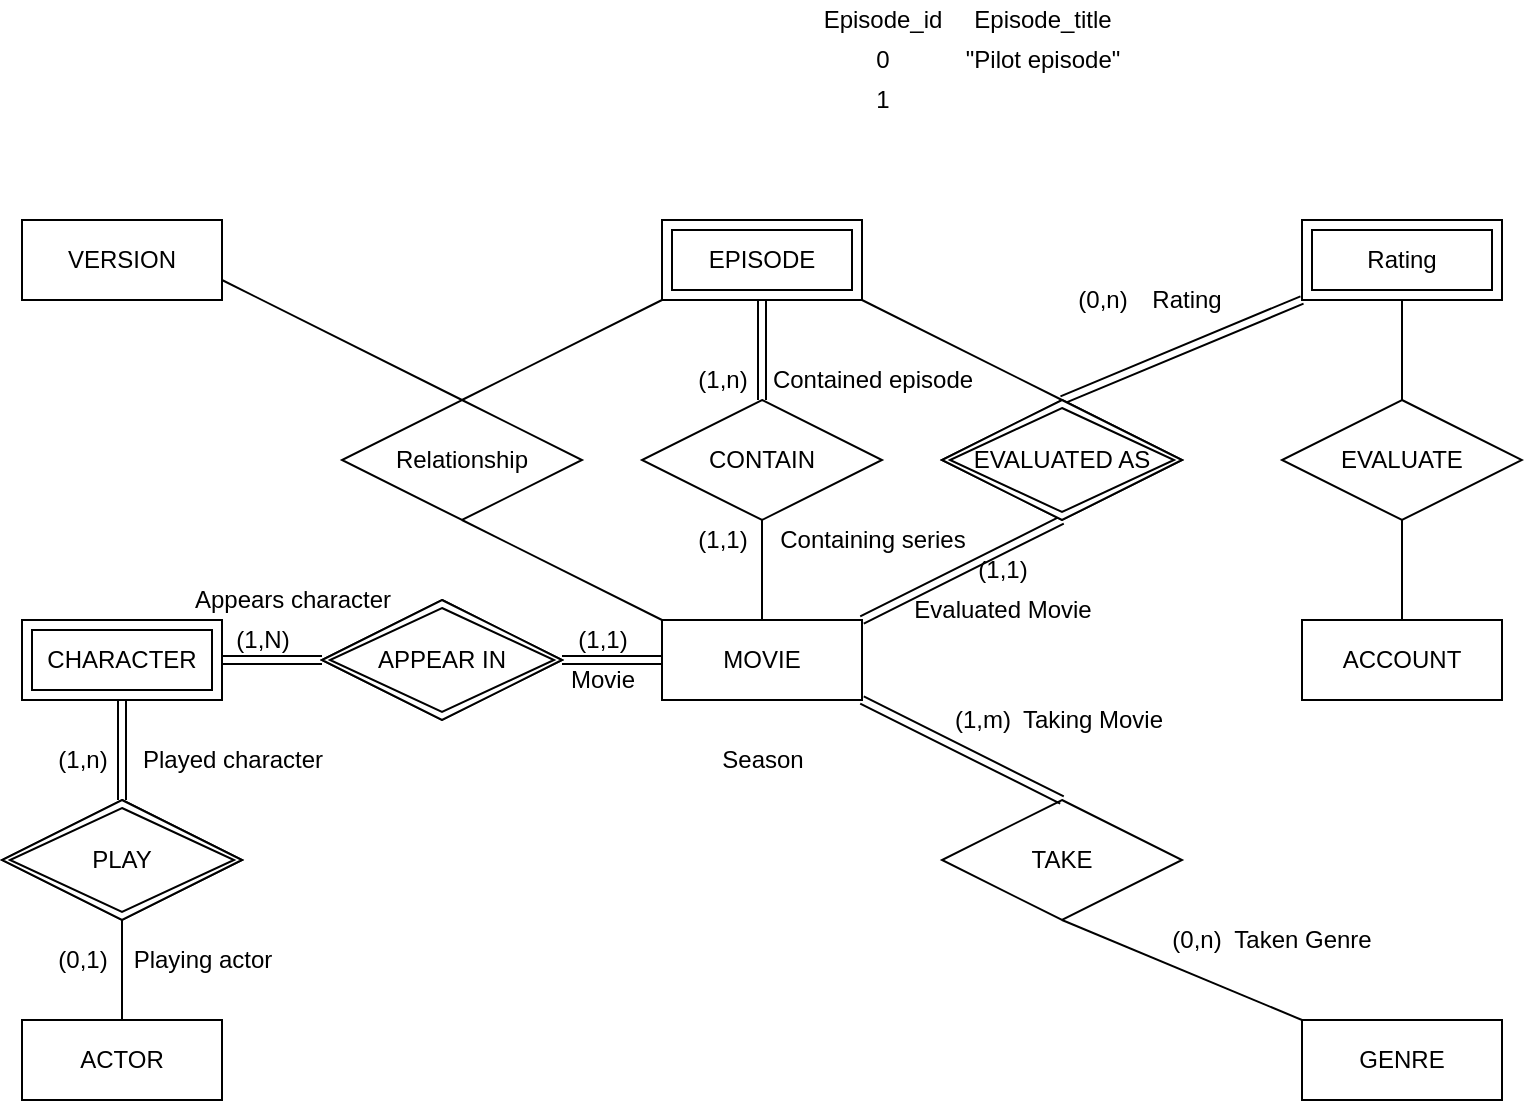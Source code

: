 <mxfile version="13.7.3" type="github">
  <diagram id="Err-bk3tQzCCGesKZT8b" name="Page-1">
    <mxGraphModel dx="815" dy="468" grid="1" gridSize="10" guides="1" tooltips="1" connect="1" arrows="1" fold="1" page="1" pageScale="1" pageWidth="1654" pageHeight="1169" math="0" shadow="0">
      <root>
        <mxCell id="0" />
        <mxCell id="1" parent="0" />
        <mxCell id="0jix5BdM98onpOWOXJaW-1" value="MOVIE" style="whiteSpace=wrap;html=1;align=center;" vertex="1" parent="1">
          <mxGeometry x="560" y="600" width="100" height="40" as="geometry" />
        </mxCell>
        <mxCell id="0jix5BdM98onpOWOXJaW-2" value="VERSION" style="whiteSpace=wrap;html=1;align=center;" vertex="1" parent="1">
          <mxGeometry x="240" y="400" width="100" height="40" as="geometry" />
        </mxCell>
        <mxCell id="0jix5BdM98onpOWOXJaW-3" value="RATING" style="whiteSpace=wrap;html=1;align=center;" vertex="1" parent="1">
          <mxGeometry x="880" y="400" width="100" height="40" as="geometry" />
        </mxCell>
        <mxCell id="0jix5BdM98onpOWOXJaW-4" value="ACTOR" style="whiteSpace=wrap;html=1;align=center;" vertex="1" parent="1">
          <mxGeometry x="240" y="800" width="100" height="40" as="geometry" />
        </mxCell>
        <mxCell id="0jix5BdM98onpOWOXJaW-5" value="GENRE" style="whiteSpace=wrap;html=1;align=center;" vertex="1" parent="1">
          <mxGeometry x="880" y="800" width="100" height="40" as="geometry" />
        </mxCell>
        <mxCell id="0jix5BdM98onpOWOXJaW-6" value="ACCOUNT" style="whiteSpace=wrap;html=1;align=center;" vertex="1" parent="1">
          <mxGeometry x="880" y="600" width="100" height="40" as="geometry" />
        </mxCell>
        <mxCell id="0jix5BdM98onpOWOXJaW-7" value="EPISODE" style="whiteSpace=wrap;html=1;align=center;" vertex="1" parent="1">
          <mxGeometry x="560" y="400" width="100" height="40" as="geometry" />
        </mxCell>
        <mxCell id="0jix5BdM98onpOWOXJaW-8" value="Relationship" style="shape=rhombus;perimeter=rhombusPerimeter;whiteSpace=wrap;html=1;align=center;" vertex="1" parent="1">
          <mxGeometry x="400" y="490" width="120" height="60" as="geometry" />
        </mxCell>
        <mxCell id="0jix5BdM98onpOWOXJaW-9" value="APPEAR IN" style="shape=rhombus;perimeter=rhombusPerimeter;whiteSpace=wrap;html=1;align=center;" vertex="1" parent="1">
          <mxGeometry x="390" y="590" width="120" height="60" as="geometry" />
        </mxCell>
        <mxCell id="0jix5BdM98onpOWOXJaW-14" value="" style="endArrow=none;html=1;rounded=0;exitX=0.5;exitY=1;exitDx=0;exitDy=0;entryX=0;entryY=0;entryDx=0;entryDy=0;" edge="1" parent="1" source="0jix5BdM98onpOWOXJaW-8" target="0jix5BdM98onpOWOXJaW-1">
          <mxGeometry relative="1" as="geometry">
            <mxPoint x="570" y="555.0" as="sourcePoint" />
            <mxPoint x="410" y="625.0" as="targetPoint" />
          </mxGeometry>
        </mxCell>
        <mxCell id="0jix5BdM98onpOWOXJaW-15" value="" style="endArrow=none;html=1;rounded=0;exitX=0.5;exitY=0;exitDx=0;exitDy=0;" edge="1" parent="1" source="0jix5BdM98onpOWOXJaW-8">
          <mxGeometry relative="1" as="geometry">
            <mxPoint x="430" y="760.0" as="sourcePoint" />
            <mxPoint x="340" y="430" as="targetPoint" />
          </mxGeometry>
        </mxCell>
        <mxCell id="0jix5BdM98onpOWOXJaW-16" value="EVALUATED AS" style="shape=rhombus;perimeter=rhombusPerimeter;whiteSpace=wrap;html=1;align=center;" vertex="1" parent="1">
          <mxGeometry x="700" y="490" width="120" height="60" as="geometry" />
        </mxCell>
        <mxCell id="0jix5BdM98onpOWOXJaW-17" value="" style="endArrow=none;html=1;rounded=0;exitX=0.5;exitY=1;exitDx=0;exitDy=0;entryX=1;entryY=0;entryDx=0;entryDy=0;shape=link;" edge="1" parent="1" source="0jix5BdM98onpOWOXJaW-16" target="0jix5BdM98onpOWOXJaW-1">
          <mxGeometry relative="1" as="geometry">
            <mxPoint x="470" y="560" as="sourcePoint" />
            <mxPoint x="570" y="610.0" as="targetPoint" />
          </mxGeometry>
        </mxCell>
        <mxCell id="0jix5BdM98onpOWOXJaW-18" value="" style="endArrow=none;html=1;rounded=0;exitX=0;exitY=1;exitDx=0;exitDy=0;entryX=0.5;entryY=0;entryDx=0;entryDy=0;shape=link;" edge="1" parent="1" source="0jix5BdM98onpOWOXJaW-3" target="0jix5BdM98onpOWOXJaW-16">
          <mxGeometry relative="1" as="geometry">
            <mxPoint x="480" y="570" as="sourcePoint" />
            <mxPoint x="580" y="620.0" as="targetPoint" />
          </mxGeometry>
        </mxCell>
        <mxCell id="0jix5BdM98onpOWOXJaW-20" value="TAKE" style="shape=rhombus;perimeter=rhombusPerimeter;whiteSpace=wrap;html=1;align=center;" vertex="1" parent="1">
          <mxGeometry x="700" y="690" width="120" height="60" as="geometry" />
        </mxCell>
        <mxCell id="0jix5BdM98onpOWOXJaW-21" value="" style="endArrow=none;html=1;rounded=0;exitX=1;exitY=1;exitDx=0;exitDy=0;entryX=0.5;entryY=0;entryDx=0;entryDy=0;shape=link;" edge="1" parent="1" source="0jix5BdM98onpOWOXJaW-1" target="0jix5BdM98onpOWOXJaW-20">
          <mxGeometry relative="1" as="geometry">
            <mxPoint x="790" y="560" as="sourcePoint" />
            <mxPoint x="670" y="620.0" as="targetPoint" />
          </mxGeometry>
        </mxCell>
        <mxCell id="0jix5BdM98onpOWOXJaW-22" value="" style="endArrow=none;html=1;rounded=0;exitX=0.5;exitY=1;exitDx=0;exitDy=0;entryX=0;entryY=0;entryDx=0;entryDy=0;" edge="1" parent="1" source="0jix5BdM98onpOWOXJaW-20" target="0jix5BdM98onpOWOXJaW-5">
          <mxGeometry relative="1" as="geometry">
            <mxPoint x="800" y="570" as="sourcePoint" />
            <mxPoint x="680" y="630.0" as="targetPoint" />
          </mxGeometry>
        </mxCell>
        <mxCell id="0jix5BdM98onpOWOXJaW-28" value="CONTAIN" style="shape=rhombus;perimeter=rhombusPerimeter;whiteSpace=wrap;html=1;align=center;" vertex="1" parent="1">
          <mxGeometry x="550" y="490" width="120" height="60" as="geometry" />
        </mxCell>
        <mxCell id="0jix5BdM98onpOWOXJaW-29" value="" style="endArrow=none;html=1;rounded=0;exitX=0.5;exitY=1;exitDx=0;exitDy=0;entryX=0.5;entryY=0;entryDx=0;entryDy=0;" edge="1" parent="1" source="0jix5BdM98onpOWOXJaW-28" target="0jix5BdM98onpOWOXJaW-1">
          <mxGeometry relative="1" as="geometry">
            <mxPoint x="470" y="560" as="sourcePoint" />
            <mxPoint x="570" y="610" as="targetPoint" />
          </mxGeometry>
        </mxCell>
        <mxCell id="0jix5BdM98onpOWOXJaW-30" value="" style="endArrow=none;html=1;rounded=0;exitX=0.5;exitY=1;exitDx=0;exitDy=0;entryX=0.5;entryY=0;entryDx=0;entryDy=0;shape=link;" edge="1" parent="1" source="0jix5BdM98onpOWOXJaW-7" target="0jix5BdM98onpOWOXJaW-28">
          <mxGeometry relative="1" as="geometry">
            <mxPoint x="480" y="570" as="sourcePoint" />
            <mxPoint x="580" y="620" as="targetPoint" />
          </mxGeometry>
        </mxCell>
        <mxCell id="0jix5BdM98onpOWOXJaW-32" value="" style="endArrow=none;html=1;rounded=0;exitX=0;exitY=1;exitDx=0;exitDy=0;" edge="1" parent="1" source="0jix5BdM98onpOWOXJaW-7">
          <mxGeometry relative="1" as="geometry">
            <mxPoint x="470" y="500" as="sourcePoint" />
            <mxPoint x="460" y="490" as="targetPoint" />
          </mxGeometry>
        </mxCell>
        <mxCell id="0jix5BdM98onpOWOXJaW-33" value="" style="endArrow=none;html=1;rounded=0;exitX=0.5;exitY=0;exitDx=0;exitDy=0;entryX=1;entryY=1;entryDx=0;entryDy=0;" edge="1" parent="1" source="0jix5BdM98onpOWOXJaW-16" target="0jix5BdM98onpOWOXJaW-7">
          <mxGeometry relative="1" as="geometry">
            <mxPoint x="480" y="510" as="sourcePoint" />
            <mxPoint x="360" y="450" as="targetPoint" />
          </mxGeometry>
        </mxCell>
        <mxCell id="0jix5BdM98onpOWOXJaW-35" value="EVALUATE" style="shape=rhombus;perimeter=rhombusPerimeter;whiteSpace=wrap;html=1;align=center;" vertex="1" parent="1">
          <mxGeometry x="870" y="490" width="120" height="60" as="geometry" />
        </mxCell>
        <mxCell id="0jix5BdM98onpOWOXJaW-38" value="" style="endArrow=none;html=1;rounded=0;entryX=0.5;entryY=1;entryDx=0;entryDy=0;" edge="1" parent="1" target="0jix5BdM98onpOWOXJaW-35">
          <mxGeometry relative="1" as="geometry">
            <mxPoint x="930" y="600" as="sourcePoint" />
            <mxPoint x="370" y="460" as="targetPoint" />
          </mxGeometry>
        </mxCell>
        <mxCell id="0jix5BdM98onpOWOXJaW-39" value="" style="endArrow=none;html=1;rounded=0;exitX=0.5;exitY=1;exitDx=0;exitDy=0;entryX=0.5;entryY=0;entryDx=0;entryDy=0;" edge="1" parent="1" source="0jix5BdM98onpOWOXJaW-3" target="0jix5BdM98onpOWOXJaW-35">
          <mxGeometry relative="1" as="geometry">
            <mxPoint x="500" y="530" as="sourcePoint" />
            <mxPoint x="380" y="470" as="targetPoint" />
          </mxGeometry>
        </mxCell>
        <mxCell id="0jix5BdM98onpOWOXJaW-40" value="(1,m)" style="text;html=1;align=center;verticalAlign=middle;resizable=0;points=[];autosize=1;" vertex="1" parent="1">
          <mxGeometry x="700" y="640" width="40" height="20" as="geometry" />
        </mxCell>
        <mxCell id="0jix5BdM98onpOWOXJaW-41" value="(0,n)" style="text;html=1;align=center;verticalAlign=middle;resizable=0;points=[];autosize=1;" vertex="1" parent="1">
          <mxGeometry x="807" y="750" width="40" height="20" as="geometry" />
        </mxCell>
        <mxCell id="0jix5BdM98onpOWOXJaW-42" value="Taking Movie" style="text;html=1;align=center;verticalAlign=middle;resizable=0;points=[];autosize=1;" vertex="1" parent="1">
          <mxGeometry x="730" y="640" width="90" height="20" as="geometry" />
        </mxCell>
        <mxCell id="0jix5BdM98onpOWOXJaW-43" value="Taken Genre" style="text;html=1;align=center;verticalAlign=middle;resizable=0;points=[];autosize=1;" vertex="1" parent="1">
          <mxGeometry x="840" y="750" width="80" height="20" as="geometry" />
        </mxCell>
        <mxCell id="0jix5BdM98onpOWOXJaW-44" value="Rating" style="shape=ext;margin=3;double=1;whiteSpace=wrap;html=1;align=center;" vertex="1" parent="1">
          <mxGeometry x="880" y="400" width="100" height="40" as="geometry" />
        </mxCell>
        <mxCell id="0jix5BdM98onpOWOXJaW-45" value="(1,1)" style="text;html=1;align=center;verticalAlign=middle;resizable=0;points=[];autosize=1;" vertex="1" parent="1">
          <mxGeometry x="710" y="565" width="40" height="20" as="geometry" />
        </mxCell>
        <mxCell id="0jix5BdM98onpOWOXJaW-46" value="(0,n)" style="text;html=1;align=center;verticalAlign=middle;resizable=0;points=[];autosize=1;" vertex="1" parent="1">
          <mxGeometry x="760" y="430" width="40" height="20" as="geometry" />
        </mxCell>
        <mxCell id="0jix5BdM98onpOWOXJaW-48" value="Evaluated Movie" style="text;html=1;align=center;verticalAlign=middle;resizable=0;points=[];autosize=1;" vertex="1" parent="1">
          <mxGeometry x="680" y="585" width="100" height="20" as="geometry" />
        </mxCell>
        <mxCell id="0jix5BdM98onpOWOXJaW-50" value="Rating" style="text;html=1;align=center;verticalAlign=middle;resizable=0;points=[];autosize=1;" vertex="1" parent="1">
          <mxGeometry x="797" y="430" width="50" height="20" as="geometry" />
        </mxCell>
        <mxCell id="0jix5BdM98onpOWOXJaW-51" value="EVALUATED AS" style="shape=rhombus;double=1;perimeter=rhombusPerimeter;whiteSpace=wrap;html=1;align=center;" vertex="1" parent="1">
          <mxGeometry x="700" y="490" width="120" height="60" as="geometry" />
        </mxCell>
        <mxCell id="0jix5BdM98onpOWOXJaW-52" value="CHARACTER" style="whiteSpace=wrap;html=1;align=center;" vertex="1" parent="1">
          <mxGeometry x="240" y="600" width="100" height="40" as="geometry" />
        </mxCell>
        <mxCell id="0jix5BdM98onpOWOXJaW-53" value="CHARACTER" style="shape=ext;margin=3;double=1;whiteSpace=wrap;html=1;align=center;" vertex="1" parent="1">
          <mxGeometry x="240" y="600" width="100" height="40" as="geometry" />
        </mxCell>
        <mxCell id="0jix5BdM98onpOWOXJaW-54" value="PLAY" style="shape=rhombus;perimeter=rhombusPerimeter;whiteSpace=wrap;html=1;align=center;" vertex="1" parent="1">
          <mxGeometry x="230" y="690" width="120" height="60" as="geometry" />
        </mxCell>
        <mxCell id="0jix5BdM98onpOWOXJaW-55" value="" style="endArrow=none;html=1;rounded=0;exitX=1;exitY=0.5;exitDx=0;exitDy=0;entryX=0;entryY=0.5;entryDx=0;entryDy=0;shape=link;" edge="1" parent="1" source="0jix5BdM98onpOWOXJaW-9" target="0jix5BdM98onpOWOXJaW-1">
          <mxGeometry relative="1" as="geometry">
            <mxPoint x="470" y="560" as="sourcePoint" />
            <mxPoint x="570" y="610" as="targetPoint" />
          </mxGeometry>
        </mxCell>
        <mxCell id="0jix5BdM98onpOWOXJaW-56" value="" style="endArrow=none;html=1;rounded=0;exitX=1;exitY=0.5;exitDx=0;exitDy=0;entryX=0;entryY=0.5;entryDx=0;entryDy=0;shape=link;" edge="1" parent="1" source="0jix5BdM98onpOWOXJaW-53" target="0jix5BdM98onpOWOXJaW-9">
          <mxGeometry relative="1" as="geometry">
            <mxPoint x="480" y="570" as="sourcePoint" />
            <mxPoint x="580" y="620" as="targetPoint" />
          </mxGeometry>
        </mxCell>
        <mxCell id="0jix5BdM98onpOWOXJaW-57" value="APPEAR IN" style="shape=rhombus;double=1;perimeter=rhombusPerimeter;whiteSpace=wrap;html=1;align=center;" vertex="1" parent="1">
          <mxGeometry x="390" y="590" width="120" height="60" as="geometry" />
        </mxCell>
        <mxCell id="0jix5BdM98onpOWOXJaW-58" value="(1,1)" style="text;html=1;align=center;verticalAlign=middle;resizable=0;points=[];autosize=1;" vertex="1" parent="1">
          <mxGeometry x="510" y="600" width="40" height="20" as="geometry" />
        </mxCell>
        <mxCell id="0jix5BdM98onpOWOXJaW-59" value="Movie" style="text;html=1;align=center;verticalAlign=middle;resizable=0;points=[];autosize=1;" vertex="1" parent="1">
          <mxGeometry x="505" y="620" width="50" height="20" as="geometry" />
        </mxCell>
        <mxCell id="0jix5BdM98onpOWOXJaW-60" value="(1,N)" style="text;html=1;align=center;verticalAlign=middle;resizable=0;points=[];autosize=1;" vertex="1" parent="1">
          <mxGeometry x="340" y="600" width="40" height="20" as="geometry" />
        </mxCell>
        <mxCell id="0jix5BdM98onpOWOXJaW-61" value="Appears character" style="text;html=1;align=center;verticalAlign=middle;resizable=0;points=[];autosize=1;" vertex="1" parent="1">
          <mxGeometry x="320" y="580" width="110" height="20" as="geometry" />
        </mxCell>
        <mxCell id="0jix5BdM98onpOWOXJaW-62" value="PLAY" style="shape=rhombus;double=1;perimeter=rhombusPerimeter;whiteSpace=wrap;html=1;align=center;" vertex="1" parent="1">
          <mxGeometry x="230" y="690" width="120" height="60" as="geometry" />
        </mxCell>
        <mxCell id="0jix5BdM98onpOWOXJaW-63" value="ACTOR" style="shape=ext;margin=3;double=1;whiteSpace=wrap;html=1;align=center;" vertex="1" parent="1">
          <mxGeometry x="240" y="800" width="100" height="40" as="geometry" />
        </mxCell>
        <mxCell id="0jix5BdM98onpOWOXJaW-77" value="" style="endArrow=none;html=1;rounded=0;exitX=0.5;exitY=1;exitDx=0;exitDy=0;entryX=0.5;entryY=0;entryDx=0;entryDy=0;shape=link;" edge="1" parent="1" source="0jix5BdM98onpOWOXJaW-53" target="0jix5BdM98onpOWOXJaW-62">
          <mxGeometry relative="1" as="geometry">
            <mxPoint x="620" y="560" as="sourcePoint" />
            <mxPoint x="620" y="610" as="targetPoint" />
          </mxGeometry>
        </mxCell>
        <mxCell id="0jix5BdM98onpOWOXJaW-78" value="(0,1)" style="text;html=1;align=center;verticalAlign=middle;resizable=0;points=[];autosize=1;" vertex="1" parent="1">
          <mxGeometry x="250" y="760" width="40" height="20" as="geometry" />
        </mxCell>
        <mxCell id="0jix5BdM98onpOWOXJaW-79" value="Playing actor" style="text;html=1;align=center;verticalAlign=middle;resizable=0;points=[];autosize=1;" vertex="1" parent="1">
          <mxGeometry x="290" y="760" width="80" height="20" as="geometry" />
        </mxCell>
        <mxCell id="0jix5BdM98onpOWOXJaW-80" value="(1,n)" style="text;html=1;align=center;verticalAlign=middle;resizable=0;points=[];autosize=1;" vertex="1" parent="1">
          <mxGeometry x="250" y="660" width="40" height="20" as="geometry" />
        </mxCell>
        <mxCell id="0jix5BdM98onpOWOXJaW-82" value="Played character" style="text;html=1;align=center;verticalAlign=middle;resizable=0;points=[];autosize=1;" vertex="1" parent="1">
          <mxGeometry x="290" y="660" width="110" height="20" as="geometry" />
        </mxCell>
        <mxCell id="0jix5BdM98onpOWOXJaW-83" value="Season" style="text;html=1;align=center;verticalAlign=middle;resizable=0;points=[];autosize=1;" vertex="1" parent="1">
          <mxGeometry x="580" y="660" width="60" height="20" as="geometry" />
        </mxCell>
        <mxCell id="0jix5BdM98onpOWOXJaW-84" value="EPISODE" style="shape=ext;margin=3;double=1;whiteSpace=wrap;html=1;align=center;" vertex="1" parent="1">
          <mxGeometry x="560" y="400" width="100" height="40" as="geometry" />
        </mxCell>
        <mxCell id="0jix5BdM98onpOWOXJaW-85" value="Contained episode" style="text;html=1;align=center;verticalAlign=middle;resizable=0;points=[];autosize=1;" vertex="1" parent="1">
          <mxGeometry x="605" y="470" width="120" height="20" as="geometry" />
        </mxCell>
        <mxCell id="0jix5BdM98onpOWOXJaW-86" value="(1,n)" style="text;html=1;align=center;verticalAlign=middle;resizable=0;points=[];autosize=1;" vertex="1" parent="1">
          <mxGeometry x="570" y="470" width="40" height="20" as="geometry" />
        </mxCell>
        <mxCell id="0jix5BdM98onpOWOXJaW-87" value="Episode_id" style="text;html=1;align=center;verticalAlign=middle;resizable=0;points=[];autosize=1;" vertex="1" parent="1">
          <mxGeometry x="635" y="290" width="70" height="20" as="geometry" />
        </mxCell>
        <mxCell id="0jix5BdM98onpOWOXJaW-88" value="Episode_title" style="text;html=1;align=center;verticalAlign=middle;resizable=0;points=[];autosize=1;" vertex="1" parent="1">
          <mxGeometry x="710" y="290" width="80" height="20" as="geometry" />
        </mxCell>
        <mxCell id="0jix5BdM98onpOWOXJaW-89" value="0" style="text;html=1;align=center;verticalAlign=middle;resizable=0;points=[];autosize=1;" vertex="1" parent="1">
          <mxGeometry x="660" y="310" width="20" height="20" as="geometry" />
        </mxCell>
        <mxCell id="0jix5BdM98onpOWOXJaW-90" value="&quot;Pilot episode&quot;" style="text;html=1;align=center;verticalAlign=middle;resizable=0;points=[];autosize=1;" vertex="1" parent="1">
          <mxGeometry x="705" y="310" width="90" height="20" as="geometry" />
        </mxCell>
        <mxCell id="0jix5BdM98onpOWOXJaW-91" value="1" style="text;html=1;align=center;verticalAlign=middle;resizable=0;points=[];autosize=1;" vertex="1" parent="1">
          <mxGeometry x="660" y="330" width="20" height="20" as="geometry" />
        </mxCell>
        <mxCell id="0jix5BdM98onpOWOXJaW-92" value="Containing series" style="text;html=1;align=center;verticalAlign=middle;resizable=0;points=[];autosize=1;" vertex="1" parent="1">
          <mxGeometry x="610" y="550" width="110" height="20" as="geometry" />
        </mxCell>
        <mxCell id="0jix5BdM98onpOWOXJaW-93" value="(1,1)" style="text;html=1;align=center;verticalAlign=middle;resizable=0;points=[];autosize=1;" vertex="1" parent="1">
          <mxGeometry x="570" y="550" width="40" height="20" as="geometry" />
        </mxCell>
        <mxCell id="0jix5BdM98onpOWOXJaW-96" value="ACTOR" style="whiteSpace=wrap;html=1;align=center;" vertex="1" parent="1">
          <mxGeometry x="240" y="800" width="100" height="40" as="geometry" />
        </mxCell>
        <mxCell id="0jix5BdM98onpOWOXJaW-97" value="" style="endArrow=none;html=1;rounded=0;exitX=0.5;exitY=1;exitDx=0;exitDy=0;entryX=0.5;entryY=0;entryDx=0;entryDy=0;" edge="1" parent="1" source="0jix5BdM98onpOWOXJaW-62" target="0jix5BdM98onpOWOXJaW-96">
          <mxGeometry relative="1" as="geometry">
            <mxPoint x="470" y="560" as="sourcePoint" />
            <mxPoint x="570" y="610" as="targetPoint" />
          </mxGeometry>
        </mxCell>
      </root>
    </mxGraphModel>
  </diagram>
</mxfile>
